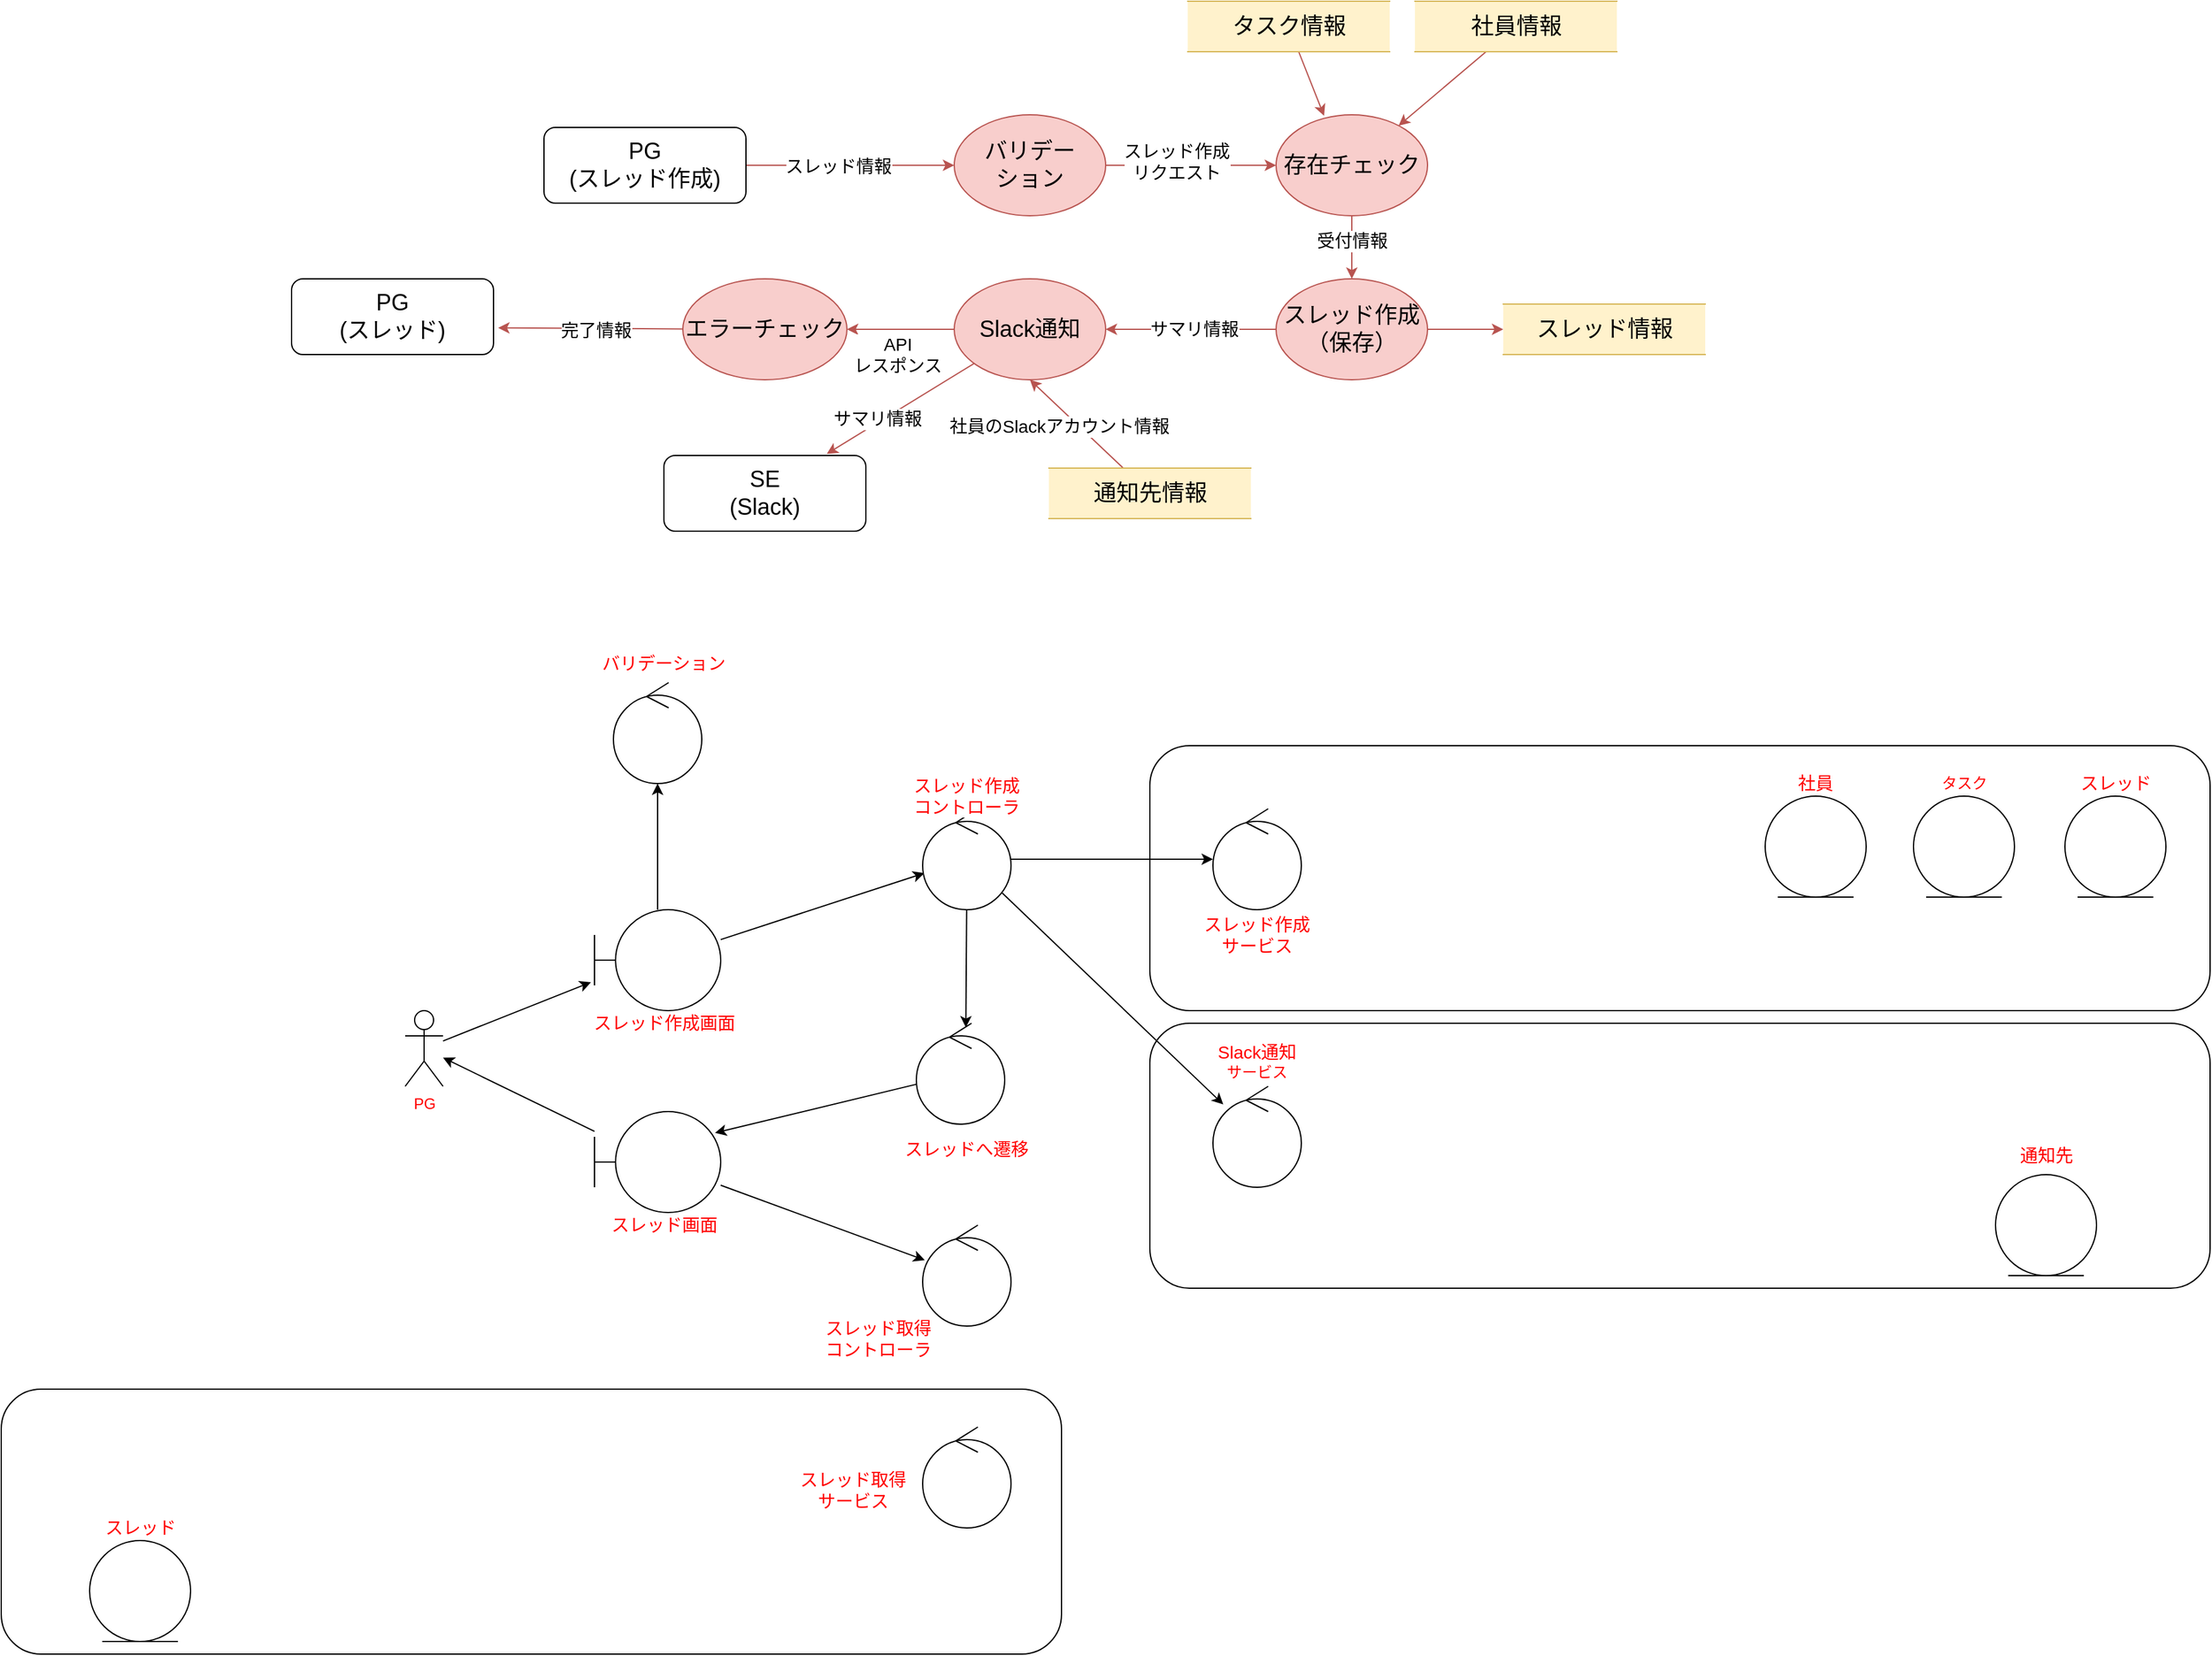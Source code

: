 <mxfile>
    <diagram id="3EJuTTbxZSDI_WX7aF4P" name="Page-1">
        <mxGraphModel dx="2186" dy="741" grid="1" gridSize="10" guides="1" tooltips="1" connect="1" arrows="1" fold="1" page="1" pageScale="1" pageWidth="850" pageHeight="1100" math="0" shadow="0">
            <root>
                <mxCell id="0"/>
                <mxCell id="1" parent="0"/>
                <mxCell id="61" value="" style="rounded=1;whiteSpace=wrap;html=1;fontColor=#FF0000;" vertex="1" parent="1">
                    <mxGeometry x="-200" y="1140" width="840" height="210" as="geometry"/>
                </mxCell>
                <mxCell id="57" value="" style="rounded=1;whiteSpace=wrap;html=1;fontColor=#FF0000;" vertex="1" parent="1">
                    <mxGeometry x="710" y="850" width="840" height="210" as="geometry"/>
                </mxCell>
                <mxCell id="56" value="" style="rounded=1;whiteSpace=wrap;html=1;fontColor=#FF0000;" vertex="1" parent="1">
                    <mxGeometry x="710" y="630" width="840" height="210" as="geometry"/>
                </mxCell>
                <mxCell id="38" style="edgeStyle=none;html=1;entryX=-0.028;entryY=0.718;entryDx=0;entryDy=0;entryPerimeter=0;fontColor=#FF0000;" edge="1" parent="1" source="2" target="3">
                    <mxGeometry relative="1" as="geometry"/>
                </mxCell>
                <mxCell id="2" value="PG" style="shape=umlActor;verticalLabelPosition=bottom;verticalAlign=top;html=1;outlineConnect=0;fontColor=#FF0000;" vertex="1" parent="1">
                    <mxGeometry x="120" y="840" width="30" height="60" as="geometry"/>
                </mxCell>
                <mxCell id="40" style="edgeStyle=none;html=1;fontColor=#FF0000;" edge="1" parent="1" source="3" target="5">
                    <mxGeometry relative="1" as="geometry"/>
                </mxCell>
                <mxCell id="48" style="edgeStyle=none;html=1;fontColor=#FF0000;" edge="1" parent="1" source="3" target="45">
                    <mxGeometry relative="1" as="geometry"/>
                </mxCell>
                <mxCell id="3" value="" style="shape=umlBoundary;whiteSpace=wrap;html=1;" vertex="1" parent="1">
                    <mxGeometry x="270" y="760" width="100" height="80" as="geometry"/>
                </mxCell>
                <mxCell id="5" value="" style="ellipse;shape=umlControl;whiteSpace=wrap;html=1;" vertex="1" parent="1">
                    <mxGeometry x="285" y="580" width="70" height="80" as="geometry"/>
                </mxCell>
                <mxCell id="6" style="edgeStyle=none;html=1;entryX=0;entryY=0.5;entryDx=0;entryDy=0;fontSize=14;fillColor=#f8cecc;strokeColor=#b85450;" edge="1" parent="1" source="8" target="11">
                    <mxGeometry relative="1" as="geometry"/>
                </mxCell>
                <mxCell id="7" value="スレッド情報" style="edgeLabel;html=1;align=center;verticalAlign=middle;resizable=0;points=[];fontSize=14;" vertex="1" connectable="0" parent="6">
                    <mxGeometry x="-0.116" y="-1" relative="1" as="geometry">
                        <mxPoint as="offset"/>
                    </mxGeometry>
                </mxCell>
                <mxCell id="8" value="PG&lt;br&gt;(スレッド作成)" style="rounded=1;whiteSpace=wrap;html=1;fontSize=18;" vertex="1" parent="1">
                    <mxGeometry x="230" y="140" width="160" height="60" as="geometry"/>
                </mxCell>
                <mxCell id="9" style="edgeStyle=none;html=1;entryX=0;entryY=0.5;entryDx=0;entryDy=0;fontSize=14;fillColor=#f8cecc;strokeColor=#b85450;" edge="1" parent="1" source="11" target="14">
                    <mxGeometry relative="1" as="geometry"/>
                </mxCell>
                <mxCell id="10" value="スレッド作成&lt;br&gt;リクエスト" style="edgeLabel;html=1;align=center;verticalAlign=middle;resizable=0;points=[];fontSize=14;" vertex="1" connectable="0" parent="9">
                    <mxGeometry x="0.176" y="3" relative="1" as="geometry">
                        <mxPoint x="-24" as="offset"/>
                    </mxGeometry>
                </mxCell>
                <mxCell id="11" value="バリデー&lt;br&gt;ション" style="ellipse;whiteSpace=wrap;html=1;fontSize=18;fillColor=#f8cecc;strokeColor=#b85450;" vertex="1" parent="1">
                    <mxGeometry x="555" y="130" width="120" height="80" as="geometry"/>
                </mxCell>
                <mxCell id="12" style="edgeStyle=none;html=1;entryX=0.5;entryY=0;entryDx=0;entryDy=0;fontSize=14;fillColor=#f8cecc;strokeColor=#b85450;" edge="1" parent="1" source="14" target="18">
                    <mxGeometry relative="1" as="geometry"/>
                </mxCell>
                <mxCell id="13" value="受付情報" style="edgeLabel;html=1;align=center;verticalAlign=middle;resizable=0;points=[];fontSize=14;" vertex="1" connectable="0" parent="12">
                    <mxGeometry x="-0.528" y="-1" relative="1" as="geometry">
                        <mxPoint x="1" y="8" as="offset"/>
                    </mxGeometry>
                </mxCell>
                <mxCell id="14" value="存在チェック" style="ellipse;whiteSpace=wrap;html=1;fontSize=18;fillColor=#f8cecc;strokeColor=#b85450;" vertex="1" parent="1">
                    <mxGeometry x="810" y="130" width="120" height="80" as="geometry"/>
                </mxCell>
                <mxCell id="15" style="edgeStyle=none;html=1;fontSize=14;fillColor=#f8cecc;strokeColor=#b85450;" edge="1" parent="1" source="18" target="23">
                    <mxGeometry relative="1" as="geometry"/>
                </mxCell>
                <mxCell id="16" style="edgeStyle=none;html=1;fontSize=14;entryX=1;entryY=0.5;entryDx=0;entryDy=0;fillColor=#f8cecc;strokeColor=#b85450;" edge="1" parent="1" source="18" target="28">
                    <mxGeometry relative="1" as="geometry">
                        <mxPoint x="680" y="300" as="targetPoint"/>
                    </mxGeometry>
                </mxCell>
                <mxCell id="17" value="サマリ情報" style="edgeLabel;html=1;align=center;verticalAlign=middle;resizable=0;points=[];fontSize=14;" vertex="1" connectable="0" parent="16">
                    <mxGeometry x="0.218" relative="1" as="geometry">
                        <mxPoint x="17" as="offset"/>
                    </mxGeometry>
                </mxCell>
                <mxCell id="18" value="スレッド作成&lt;br&gt;（保存）" style="ellipse;whiteSpace=wrap;html=1;fontSize=18;fillColor=#f8cecc;strokeColor=#b85450;" vertex="1" parent="1">
                    <mxGeometry x="810" y="260" width="120" height="80" as="geometry"/>
                </mxCell>
                <mxCell id="19" style="edgeStyle=none;html=1;entryX=0.317;entryY=0.01;entryDx=0;entryDy=0;entryPerimeter=0;fontSize=14;fillColor=#f8cecc;strokeColor=#b85450;" edge="1" parent="1" source="20" target="14">
                    <mxGeometry relative="1" as="geometry"/>
                </mxCell>
                <mxCell id="20" value="タスク情報" style="html=1;dashed=0;whitespace=wrap;shape=partialRectangle;right=0;left=0;fontSize=18;fillColor=#fff2cc;strokeColor=#d6b656;" vertex="1" parent="1">
                    <mxGeometry x="740" y="40" width="160" height="40" as="geometry"/>
                </mxCell>
                <mxCell id="21" style="edgeStyle=none;html=1;fontSize=14;fillColor=#f8cecc;strokeColor=#b85450;" edge="1" parent="1" source="22" target="14">
                    <mxGeometry relative="1" as="geometry"/>
                </mxCell>
                <mxCell id="22" value="社員情報" style="html=1;dashed=0;whitespace=wrap;shape=partialRectangle;right=0;left=0;fontSize=18;fillColor=#fff2cc;strokeColor=#d6b656;" vertex="1" parent="1">
                    <mxGeometry x="920" y="40" width="160" height="40" as="geometry"/>
                </mxCell>
                <mxCell id="23" value="スレッド情報" style="html=1;dashed=0;whitespace=wrap;shape=partialRectangle;right=0;left=0;fontSize=18;fillColor=#fff2cc;strokeColor=#d6b656;" vertex="1" parent="1">
                    <mxGeometry x="990" y="280" width="160" height="40" as="geometry"/>
                </mxCell>
                <mxCell id="24" style="edgeStyle=none;html=1;fontSize=14;fillColor=#f8cecc;strokeColor=#b85450;" edge="1" parent="1" source="28" target="34">
                    <mxGeometry relative="1" as="geometry"/>
                </mxCell>
                <mxCell id="25" value="API&lt;br&gt;レスポンス" style="edgeLabel;html=1;align=center;verticalAlign=middle;resizable=0;points=[];fontSize=14;" vertex="1" connectable="0" parent="24">
                    <mxGeometry x="0.322" relative="1" as="geometry">
                        <mxPoint x="11" y="20" as="offset"/>
                    </mxGeometry>
                </mxCell>
                <mxCell id="26" style="edgeStyle=none;html=1;entryX=0.806;entryY=-0.02;entryDx=0;entryDy=0;entryPerimeter=0;fontSize=14;fillColor=#f8cecc;strokeColor=#b85450;" edge="1" parent="1" source="28" target="36">
                    <mxGeometry relative="1" as="geometry"/>
                </mxCell>
                <mxCell id="27" value="サマリ情報" style="edgeLabel;html=1;align=center;verticalAlign=middle;resizable=0;points=[];fontSize=14;" vertex="1" connectable="0" parent="26">
                    <mxGeometry x="0.301" y="-3" relative="1" as="geometry">
                        <mxPoint as="offset"/>
                    </mxGeometry>
                </mxCell>
                <mxCell id="28" value="Slack通知" style="ellipse;whiteSpace=wrap;html=1;fontSize=18;fillColor=#f8cecc;strokeColor=#b85450;" vertex="1" parent="1">
                    <mxGeometry x="555" y="260" width="120" height="80" as="geometry"/>
                </mxCell>
                <mxCell id="29" style="edgeStyle=none;html=1;entryX=0.5;entryY=1;entryDx=0;entryDy=0;fontSize=14;fillColor=#f8cecc;strokeColor=#b85450;" edge="1" parent="1" source="31" target="28">
                    <mxGeometry relative="1" as="geometry"/>
                </mxCell>
                <mxCell id="30" value="社員のSlackアカウント情報" style="edgeLabel;html=1;align=center;verticalAlign=middle;resizable=0;points=[];fontSize=14;" vertex="1" connectable="0" parent="29">
                    <mxGeometry x="0.408" y="1" relative="1" as="geometry">
                        <mxPoint x="1" y="15" as="offset"/>
                    </mxGeometry>
                </mxCell>
                <mxCell id="31" value="通知先情報" style="html=1;dashed=0;whitespace=wrap;shape=partialRectangle;right=0;left=0;fontSize=18;fillColor=#fff2cc;strokeColor=#d6b656;" vertex="1" parent="1">
                    <mxGeometry x="630" y="410" width="160" height="40" as="geometry"/>
                </mxCell>
                <mxCell id="32" style="edgeStyle=none;html=1;entryX=1.023;entryY=0.647;entryDx=0;entryDy=0;fontSize=14;fillColor=#f8cecc;strokeColor=#b85450;entryPerimeter=0;" edge="1" parent="1" source="34" target="35">
                    <mxGeometry relative="1" as="geometry"/>
                </mxCell>
                <mxCell id="33" value="完了情報" style="edgeLabel;html=1;align=center;verticalAlign=middle;resizable=0;points=[];fontSize=14;" vertex="1" connectable="0" parent="32">
                    <mxGeometry x="-0.294" y="1" relative="1" as="geometry">
                        <mxPoint x="-18" as="offset"/>
                    </mxGeometry>
                </mxCell>
                <mxCell id="34" value="エラーチェック" style="ellipse;whiteSpace=wrap;html=1;fontSize=18;fillColor=#f8cecc;strokeColor=#b85450;" vertex="1" parent="1">
                    <mxGeometry x="340" y="260" width="130" height="80" as="geometry"/>
                </mxCell>
                <mxCell id="35" value="PG&lt;br&gt;(スレッド)" style="rounded=1;whiteSpace=wrap;html=1;fontSize=18;" vertex="1" parent="1">
                    <mxGeometry x="30" y="260" width="160" height="60" as="geometry"/>
                </mxCell>
                <mxCell id="36" value="SE&lt;br&gt;(Slack)" style="rounded=1;whiteSpace=wrap;html=1;fontSize=18;" vertex="1" parent="1">
                    <mxGeometry x="325" y="400" width="160" height="60" as="geometry"/>
                </mxCell>
                <mxCell id="37" value="スレッド作成画面" style="edgeLabel;html=1;align=center;verticalAlign=middle;resizable=0;points=[];fontSize=14;fontColor=#FF0000;" vertex="1" connectable="0" parent="1">
                    <mxGeometry x="325.003" y="849.998" as="geometry"/>
                </mxCell>
                <mxCell id="41" value="&lt;span style=&quot;color: rgb(255, 0, 0); font-family: Helvetica; font-size: 14px; font-style: normal; font-variant-ligatures: normal; font-variant-caps: normal; font-weight: 400; letter-spacing: normal; orphans: 2; text-indent: 0px; text-transform: none; widows: 2; word-spacing: 0px; -webkit-text-stroke-width: 0px; background-color: rgb(255, 255, 255); text-decoration-thickness: initial; text-decoration-style: initial; text-decoration-color: initial; float: none; display: inline !important;&quot;&gt;バリデーション&lt;/span&gt;" style="text;whiteSpace=wrap;html=1;fontColor=#FF0000;align=center;" vertex="1" parent="1">
                    <mxGeometry x="250" y="550" width="150" height="30" as="geometry"/>
                </mxCell>
                <mxCell id="44" style="edgeStyle=none;html=1;fontColor=#FF0000;" edge="1" parent="1" source="42" target="2">
                    <mxGeometry relative="1" as="geometry"/>
                </mxCell>
                <mxCell id="47" style="edgeStyle=none;html=1;fontColor=#FF0000;" edge="1" parent="1" source="42" target="46">
                    <mxGeometry relative="1" as="geometry"/>
                </mxCell>
                <mxCell id="42" value="" style="shape=umlBoundary;whiteSpace=wrap;html=1;" vertex="1" parent="1">
                    <mxGeometry x="270" y="920" width="100" height="80" as="geometry"/>
                </mxCell>
                <mxCell id="43" value="スレッド画面" style="edgeLabel;html=1;align=center;verticalAlign=middle;resizable=0;points=[];fontSize=14;fontColor=#FF0000;" vertex="1" connectable="0" parent="1">
                    <mxGeometry x="325.003" y="1009.998" as="geometry"/>
                </mxCell>
                <mxCell id="58" style="edgeStyle=none;html=1;fontColor=#FF0000;" edge="1" parent="1" source="45" target="51">
                    <mxGeometry relative="1" as="geometry"/>
                </mxCell>
                <mxCell id="59" style="edgeStyle=none;html=1;fontColor=#FF0000;" edge="1" parent="1" source="45" target="52">
                    <mxGeometry relative="1" as="geometry"/>
                </mxCell>
                <mxCell id="65" style="edgeStyle=none;html=1;entryX=0.56;entryY=0.041;entryDx=0;entryDy=0;entryPerimeter=0;fontColor=#FF0000;" edge="1" parent="1" source="45" target="62">
                    <mxGeometry relative="1" as="geometry"/>
                </mxCell>
                <mxCell id="45" value="" style="ellipse;shape=umlControl;whiteSpace=wrap;html=1;" vertex="1" parent="1">
                    <mxGeometry x="530" y="680" width="70" height="80" as="geometry"/>
                </mxCell>
                <mxCell id="46" value="" style="ellipse;shape=umlControl;whiteSpace=wrap;html=1;" vertex="1" parent="1">
                    <mxGeometry x="530" y="1010" width="70" height="80" as="geometry"/>
                </mxCell>
                <mxCell id="49" value="&lt;span style=&quot;color: rgb(255, 0, 0); font-family: Helvetica; font-size: 14px; font-style: normal; font-variant-ligatures: normal; font-variant-caps: normal; font-weight: 400; letter-spacing: normal; orphans: 2; text-indent: 0px; text-transform: none; widows: 2; word-spacing: 0px; -webkit-text-stroke-width: 0px; background-color: rgb(255, 255, 255); text-decoration-thickness: initial; text-decoration-style: initial; text-decoration-color: initial; float: none; display: inline !important;&quot;&gt;スレッド作成&lt;br&gt;コントローラ&lt;/span&gt;" style="text;whiteSpace=wrap;html=1;fontColor=#FF0000;align=center;verticalAlign=middle;" vertex="1" parent="1">
                    <mxGeometry x="490" y="650" width="150" height="40" as="geometry"/>
                </mxCell>
                <mxCell id="50" value="&lt;span style=&quot;color: rgb(255, 0, 0); font-family: Helvetica; font-size: 14px; font-style: normal; font-variant-ligatures: normal; font-variant-caps: normal; font-weight: 400; letter-spacing: normal; orphans: 2; text-indent: 0px; text-transform: none; widows: 2; word-spacing: 0px; -webkit-text-stroke-width: 0px; background-color: rgb(255, 255, 255); text-decoration-thickness: initial; text-decoration-style: initial; text-decoration-color: initial; float: none; display: inline !important;&quot;&gt;スレッド取得&lt;br&gt;コントローラ&lt;/span&gt;" style="text;whiteSpace=wrap;html=1;fontColor=#FF0000;align=center;verticalAlign=middle;" vertex="1" parent="1">
                    <mxGeometry x="420" y="1080" width="150" height="40" as="geometry"/>
                </mxCell>
                <mxCell id="51" value="" style="ellipse;shape=umlControl;whiteSpace=wrap;html=1;" vertex="1" parent="1">
                    <mxGeometry x="760" y="680" width="70" height="80" as="geometry"/>
                </mxCell>
                <mxCell id="52" value="" style="ellipse;shape=umlControl;whiteSpace=wrap;html=1;" vertex="1" parent="1">
                    <mxGeometry x="760" y="900" width="70" height="80" as="geometry"/>
                </mxCell>
                <mxCell id="53" value="" style="ellipse;shape=umlControl;whiteSpace=wrap;html=1;" vertex="1" parent="1">
                    <mxGeometry x="530" y="1170" width="70" height="80" as="geometry"/>
                </mxCell>
                <mxCell id="54" value="&lt;span style=&quot;color: rgb(255, 0, 0); font-family: Helvetica; font-size: 14px; font-style: normal; font-variant-ligatures: normal; font-variant-caps: normal; font-weight: 400; letter-spacing: normal; orphans: 2; text-indent: 0px; text-transform: none; widows: 2; word-spacing: 0px; -webkit-text-stroke-width: 0px; background-color: rgb(255, 255, 255); text-decoration-thickness: initial; text-decoration-style: initial; text-decoration-color: initial; float: none; display: inline !important;&quot;&gt;スレッド作成&lt;br&gt;サービス&lt;br&gt;&lt;/span&gt;" style="text;whiteSpace=wrap;html=1;fontColor=#FF0000;align=center;verticalAlign=middle;" vertex="1" parent="1">
                    <mxGeometry x="720" y="760" width="150" height="40" as="geometry"/>
                </mxCell>
                <mxCell id="55" value="&lt;span style=&quot;font-size: 14px; background-color: rgb(255, 255, 255);&quot;&gt;Slack通知&lt;br&gt;&lt;/span&gt;サービス" style="text;whiteSpace=wrap;html=1;fontColor=#FF0000;align=center;verticalAlign=middle;" vertex="1" parent="1">
                    <mxGeometry x="720" y="860" width="150" height="40" as="geometry"/>
                </mxCell>
                <mxCell id="60" value="&lt;span style=&quot;color: rgb(255, 0, 0); font-family: Helvetica; font-size: 14px; font-style: normal; font-variant-ligatures: normal; font-variant-caps: normal; font-weight: 400; letter-spacing: normal; orphans: 2; text-indent: 0px; text-transform: none; widows: 2; word-spacing: 0px; -webkit-text-stroke-width: 0px; background-color: rgb(255, 255, 255); text-decoration-thickness: initial; text-decoration-style: initial; text-decoration-color: initial; float: none; display: inline !important;&quot;&gt;スレッド取得&lt;br&gt;サービス&lt;br&gt;&lt;/span&gt;" style="text;whiteSpace=wrap;html=1;fontColor=#FF0000;align=center;verticalAlign=middle;" vertex="1" parent="1">
                    <mxGeometry x="400" y="1200" width="150" height="40" as="geometry"/>
                </mxCell>
                <mxCell id="66" style="edgeStyle=none;html=1;entryX=0.955;entryY=0.211;entryDx=0;entryDy=0;entryPerimeter=0;fontColor=#FF0000;" edge="1" parent="1" source="62" target="42">
                    <mxGeometry relative="1" as="geometry"/>
                </mxCell>
                <mxCell id="62" value="" style="ellipse;shape=umlControl;whiteSpace=wrap;html=1;" vertex="1" parent="1">
                    <mxGeometry x="525" y="850" width="70" height="80" as="geometry"/>
                </mxCell>
                <mxCell id="63" value="&lt;span style=&quot;font-size: 14px; background-color: rgb(255, 255, 255);&quot;&gt;スレッドへ遷移&lt;/span&gt;" style="text;whiteSpace=wrap;html=1;fontColor=#FF0000;align=center;verticalAlign=middle;" vertex="1" parent="1">
                    <mxGeometry x="490" y="930" width="150" height="40" as="geometry"/>
                </mxCell>
                <mxCell id="68" value="" style="edgeStyle=none;html=1;fontColor=#FF0000;" edge="1" parent="1" source="67">
                    <mxGeometry relative="1" as="geometry">
                        <mxPoint x="1237.5" y="670" as="targetPoint"/>
                    </mxGeometry>
                </mxCell>
                <mxCell id="67" value="&lt;span style=&quot;color: rgb(255, 0, 0); font-family: Helvetica; font-size: 14px; font-style: normal; font-variant-ligatures: normal; font-variant-caps: normal; font-weight: 400; letter-spacing: normal; orphans: 2; text-indent: 0px; text-transform: none; widows: 2; word-spacing: 0px; -webkit-text-stroke-width: 0px; background-color: rgb(255, 255, 255); text-decoration-thickness: initial; text-decoration-style: initial; text-decoration-color: initial; float: none; display: inline !important;&quot;&gt;社員&lt;br&gt;&lt;/span&gt;" style="text;whiteSpace=wrap;html=1;fontColor=#FF0000;align=center;verticalAlign=middle;" vertex="1" parent="1">
                    <mxGeometry x="1190" y="650" width="95" height="20" as="geometry"/>
                </mxCell>
                <mxCell id="70" value="タスク" style="text;whiteSpace=wrap;html=1;fontColor=#FF0000;align=center;verticalAlign=middle;" vertex="1" parent="1">
                    <mxGeometry x="1307.5" y="650" width="95" height="20" as="geometry"/>
                </mxCell>
                <mxCell id="74" value="&lt;span style=&quot;color: rgb(255, 0, 0); font-family: Helvetica; font-size: 14px; font-style: normal; font-variant-ligatures: normal; font-variant-caps: normal; font-weight: 400; letter-spacing: normal; orphans: 2; text-indent: 0px; text-transform: none; widows: 2; word-spacing: 0px; -webkit-text-stroke-width: 0px; background-color: rgb(255, 255, 255); text-decoration-thickness: initial; text-decoration-style: initial; text-decoration-color: initial; float: none; display: inline !important;&quot;&gt;スレッド&lt;br&gt;&lt;/span&gt;" style="text;whiteSpace=wrap;html=1;fontColor=#FF0000;align=center;verticalAlign=middle;" vertex="1" parent="1">
                    <mxGeometry x="1427.5" y="650" width="95" height="20" as="geometry"/>
                </mxCell>
                <mxCell id="76" value="&lt;span style=&quot;color: rgb(255, 0, 0); font-family: Helvetica; font-size: 14px; font-style: normal; font-variant-ligatures: normal; font-variant-caps: normal; font-weight: 400; letter-spacing: normal; orphans: 2; text-indent: 0px; text-transform: none; widows: 2; word-spacing: 0px; -webkit-text-stroke-width: 0px; background-color: rgb(255, 255, 255); text-decoration-thickness: initial; text-decoration-style: initial; text-decoration-color: initial; float: none; display: inline !important;&quot;&gt;スレッド&lt;br&gt;&lt;/span&gt;" style="text;whiteSpace=wrap;html=1;fontColor=#FF0000;align=center;verticalAlign=middle;" vertex="1" parent="1">
                    <mxGeometry x="-137.5" y="1240" width="95" height="20" as="geometry"/>
                </mxCell>
                <mxCell id="77" value="" style="ellipse;shape=umlEntity;whiteSpace=wrap;html=1;fontColor=#FF0000;" vertex="1" parent="1">
                    <mxGeometry x="1197.5" y="670" width="80" height="80" as="geometry"/>
                </mxCell>
                <mxCell id="78" value="" style="ellipse;shape=umlEntity;whiteSpace=wrap;html=1;fontColor=#FF0000;" vertex="1" parent="1">
                    <mxGeometry x="1315" y="670" width="80" height="80" as="geometry"/>
                </mxCell>
                <mxCell id="79" value="" style="ellipse;shape=umlEntity;whiteSpace=wrap;html=1;fontColor=#FF0000;" vertex="1" parent="1">
                    <mxGeometry x="1435" y="670" width="80" height="80" as="geometry"/>
                </mxCell>
                <mxCell id="80" value="" style="ellipse;shape=umlEntity;whiteSpace=wrap;html=1;fontColor=#FF0000;" vertex="1" parent="1">
                    <mxGeometry x="-130" y="1260" width="80" height="80" as="geometry"/>
                </mxCell>
                <mxCell id="81" value="" style="ellipse;shape=umlEntity;whiteSpace=wrap;html=1;fontColor=#FF0000;" vertex="1" parent="1">
                    <mxGeometry x="1380" y="970" width="80" height="80" as="geometry"/>
                </mxCell>
                <mxCell id="82" value="&lt;span style=&quot;color: rgb(255, 0, 0); font-family: Helvetica; font-size: 14px; font-style: normal; font-variant-ligatures: normal; font-variant-caps: normal; font-weight: 400; letter-spacing: normal; orphans: 2; text-indent: 0px; text-transform: none; widows: 2; word-spacing: 0px; -webkit-text-stroke-width: 0px; background-color: rgb(255, 255, 255); text-decoration-thickness: initial; text-decoration-style: initial; text-decoration-color: initial; float: none; display: inline !important;&quot;&gt;通知先&lt;br&gt;&lt;/span&gt;" style="text;whiteSpace=wrap;html=1;fontColor=#FF0000;align=center;verticalAlign=middle;" vertex="1" parent="1">
                    <mxGeometry x="1372.5" y="945" width="95" height="20" as="geometry"/>
                </mxCell>
            </root>
        </mxGraphModel>
    </diagram>
</mxfile>